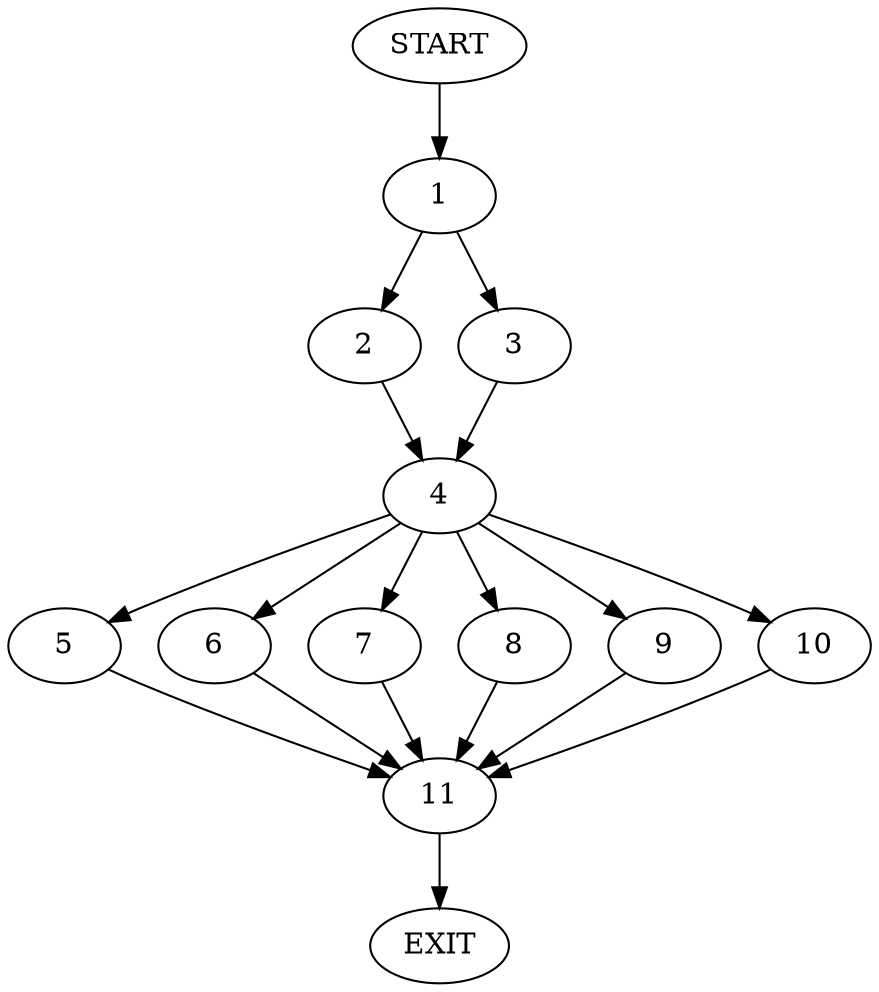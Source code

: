 digraph {
0 [label="START"]
12 [label="EXIT"]
0 -> 1
1 -> 2
1 -> 3
3 -> 4
2 -> 4
4 -> 5
4 -> 6
4 -> 7
4 -> 8
4 -> 9
4 -> 10
5 -> 11
10 -> 11
6 -> 11
8 -> 11
9 -> 11
7 -> 11
11 -> 12
}
